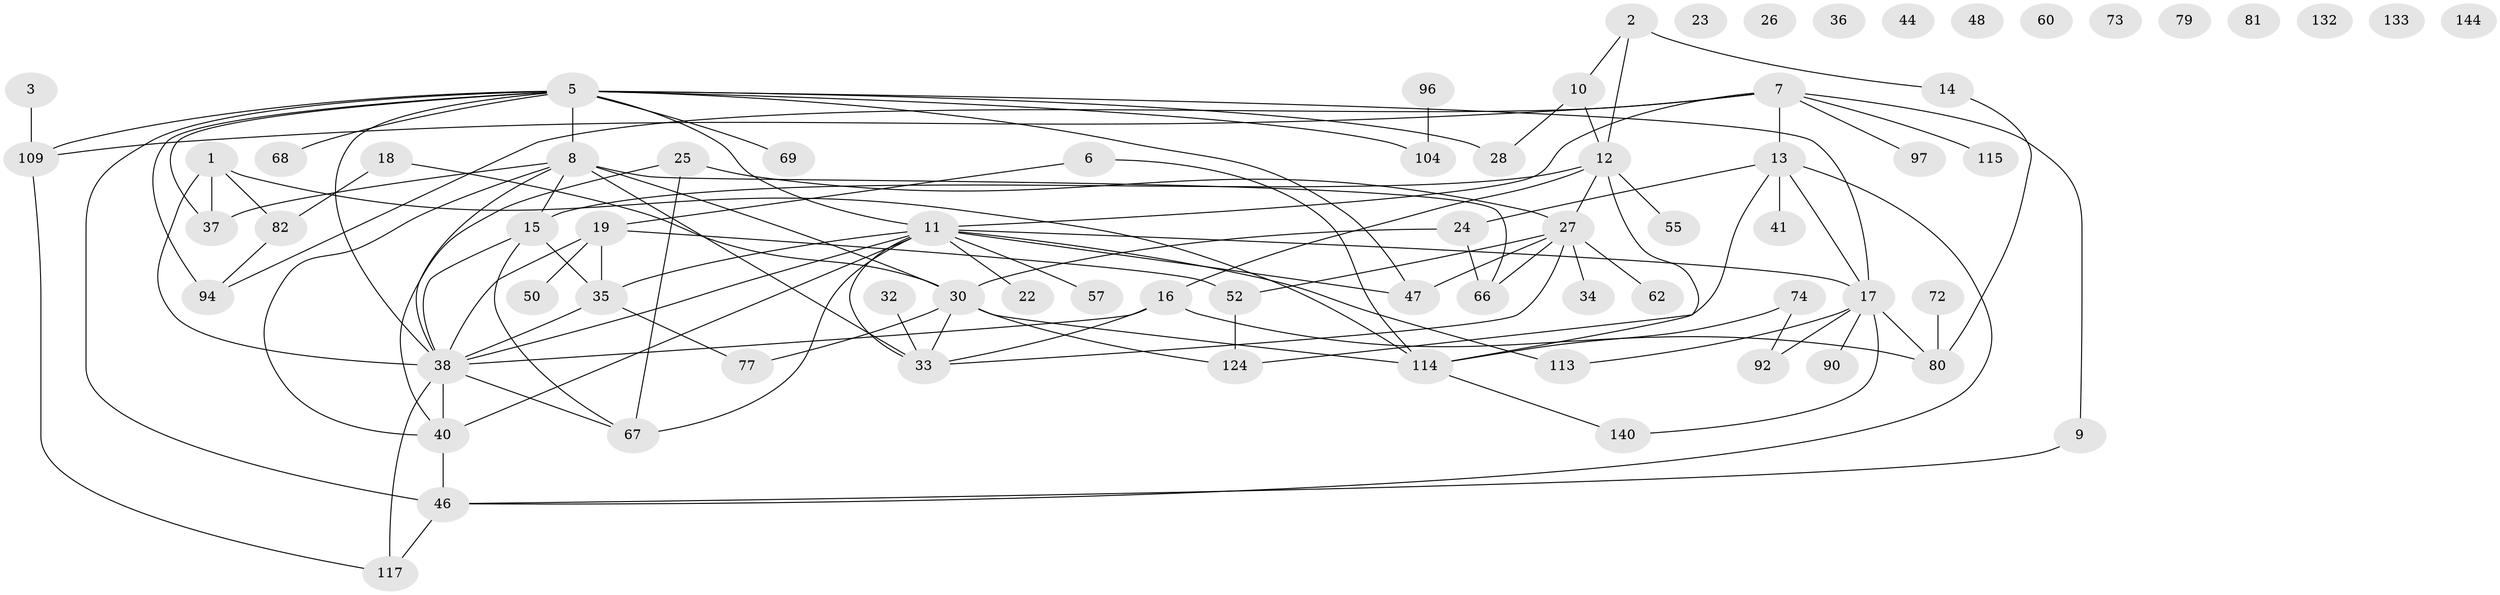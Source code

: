 // original degree distribution, {3: 0.272108843537415, 1: 0.16326530612244897, 2: 0.2585034013605442, 5: 0.05442176870748299, 4: 0.1360544217687075, 7: 0.013605442176870748, 0: 0.07482993197278912, 6: 0.027210884353741496}
// Generated by graph-tools (version 1.1) at 2025/12/03/09/25 04:12:52]
// undirected, 73 vertices, 109 edges
graph export_dot {
graph [start="1"]
  node [color=gray90,style=filled];
  1 [super="+85+119"];
  2 [super="+75+122"];
  3 [super="+4"];
  5 [super="+135+43+71"];
  6 [super="+65"];
  7 [super="+95+20+121"];
  8 [super="+53+126+31+56"];
  9;
  10 [super="+45"];
  11 [super="+83+39+91"];
  12 [super="+88+42"];
  13 [super="+125+21"];
  14;
  15 [super="+128+29+123"];
  16 [super="+108"];
  17 [super="+84+130+118"];
  18;
  19;
  22;
  23;
  24 [super="+61"];
  25 [super="+87"];
  26;
  27 [super="+63+51"];
  28 [super="+136"];
  30 [super="+58+59+100"];
  32;
  33;
  34;
  35;
  36;
  37 [super="+70"];
  38 [super="+64+143+112+111"];
  40 [super="+49"];
  41;
  44;
  46 [super="+103"];
  47;
  48;
  50;
  52 [super="+137"];
  55 [super="+106"];
  57;
  60;
  62;
  66;
  67;
  68;
  69;
  72;
  73;
  74 [super="+105"];
  77 [super="+139+146"];
  79;
  80;
  81;
  82;
  90;
  92;
  94 [super="+98"];
  96;
  97;
  104 [super="+110"];
  109;
  113 [super="+120"];
  114 [super="+129"];
  115;
  117;
  124 [super="+127"];
  132;
  133 [super="+147"];
  140;
  144;
  1 -- 38;
  1 -- 82;
  1 -- 114;
  1 -- 37;
  2 -- 10;
  2 -- 14;
  2 -- 12;
  3 -- 109;
  5 -- 69;
  5 -- 68;
  5 -- 37;
  5 -- 28;
  5 -- 11;
  5 -- 38;
  5 -- 17 [weight=2];
  5 -- 104;
  5 -- 46 [weight=2];
  5 -- 109;
  5 -- 94;
  5 -- 8;
  5 -- 47;
  6 -- 19;
  6 -- 114;
  7 -- 94;
  7 -- 97;
  7 -- 115;
  7 -- 9;
  7 -- 109;
  7 -- 13;
  7 -- 11;
  8 -- 66;
  8 -- 30 [weight=2];
  8 -- 15;
  8 -- 33;
  8 -- 40;
  8 -- 37;
  8 -- 38;
  9 -- 46 [weight=2];
  10 -- 28;
  10 -- 12;
  11 -- 47;
  11 -- 40;
  11 -- 33;
  11 -- 113;
  11 -- 35;
  11 -- 57;
  11 -- 17;
  11 -- 67;
  11 -- 38;
  11 -- 22;
  12 -- 15;
  12 -- 114;
  12 -- 55;
  12 -- 27;
  12 -- 16;
  13 -- 24;
  13 -- 46;
  13 -- 17;
  13 -- 41;
  13 -- 124;
  14 -- 80;
  15 -- 67;
  15 -- 35;
  15 -- 38;
  16 -- 33;
  16 -- 38;
  16 -- 80;
  17 -- 80;
  17 -- 90;
  17 -- 92;
  17 -- 113;
  17 -- 140;
  18 -- 82;
  18 -- 30;
  19 -- 35;
  19 -- 50;
  19 -- 38;
  19 -- 52;
  24 -- 66;
  24 -- 30;
  25 -- 40;
  25 -- 27;
  25 -- 67;
  27 -- 33;
  27 -- 34;
  27 -- 47;
  27 -- 62 [weight=2];
  27 -- 52;
  27 -- 66;
  30 -- 77 [weight=2];
  30 -- 114;
  30 -- 124;
  30 -- 33;
  32 -- 33;
  35 -- 77;
  35 -- 38;
  38 -- 117;
  38 -- 67;
  38 -- 40;
  40 -- 46;
  46 -- 117;
  52 -- 124;
  72 -- 80;
  74 -- 92;
  74 -- 114;
  82 -- 94;
  96 -- 104;
  109 -- 117;
  114 -- 140;
}
